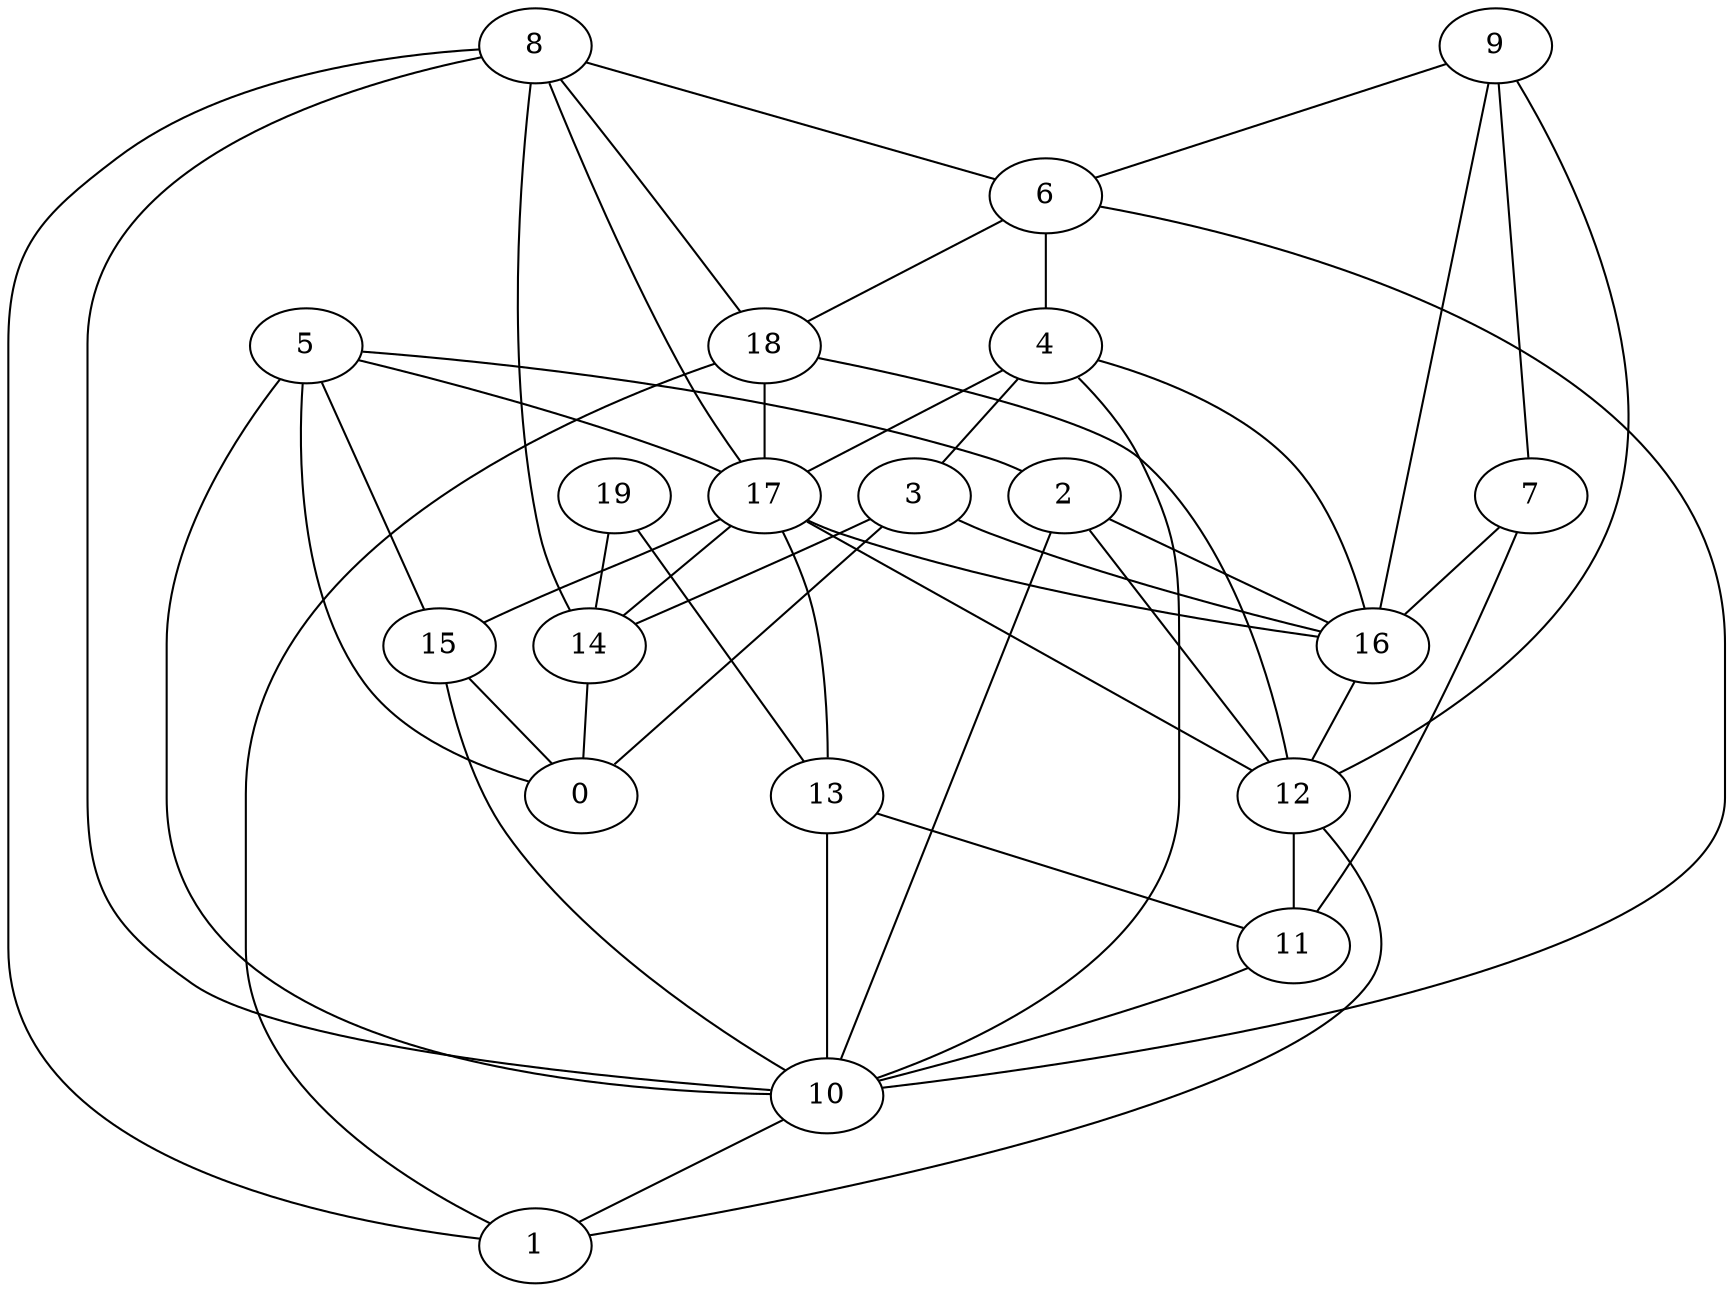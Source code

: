 digraph GG_graph {

subgraph G_graph {
edge [color = black]
"8" -> "14" [dir = none]
"5" -> "15" [dir = none]
"5" -> "0" [dir = none]
"17" -> "12" [dir = none]
"17" -> "14" [dir = none]
"17" -> "16" [dir = none]
"7" -> "11" [dir = none]
"7" -> "16" [dir = none]
"13" -> "10" [dir = none]
"14" -> "0" [dir = none]
"4" -> "10" [dir = none]
"4" -> "17" [dir = none]
"12" -> "1" [dir = none]
"9" -> "12" [dir = none]
"3" -> "16" [dir = none]
"2" -> "12" [dir = none]
"6" -> "18" [dir = none]
"6" -> "10" [dir = none]
"19" -> "14" [dir = none]
"8" -> "1" [dir = none]
"18" -> "12" [dir = none]
"4" -> "3" [dir = none]
"3" -> "0" [dir = none]
"16" -> "12" [dir = none]
"18" -> "17" [dir = none]
"8" -> "10" [dir = none]
"13" -> "11" [dir = none]
"9" -> "16" [dir = none]
"17" -> "15" [dir = none]
"5" -> "10" [dir = none]
"17" -> "13" [dir = none]
"15" -> "0" [dir = none]
"11" -> "10" [dir = none]
"8" -> "6" [dir = none]
"8" -> "17" [dir = none]
"5" -> "17" [dir = none]
"12" -> "11" [dir = none]
"5" -> "2" [dir = none]
"15" -> "10" [dir = none]
"2" -> "16" [dir = none]
"2" -> "10" [dir = none]
"9" -> "7" [dir = none]
"6" -> "4" [dir = none]
"3" -> "14" [dir = none]
"10" -> "1" [dir = none]
"18" -> "1" [dir = none]
"19" -> "13" [dir = none]
"4" -> "16" [dir = none]
"9" -> "6" [dir = none]
"8" -> "18" [dir = none]
}

}
